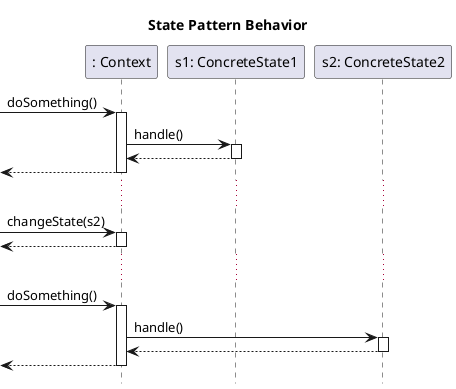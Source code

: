 @startuml

hide footbox
title State Pattern Behavior

participant ": Context" as C
participant "s1: ConcreteState1" as S1
participant "s2: ConcreteState2" as S2



[-> C: doSomething()
activate C
C -> S1: handle()
activate S1
S1 --> C
deactivate S1
[<-- C
deactivate C


...
[-> C: changeState(s2)
activate C
[<-- C
deactivate C
...

[-> C: doSomething()
activate C
C -> S2: handle()
activate S2
S2 --> C
deactivate S2
[<-- C
deactivate C


@enduml
